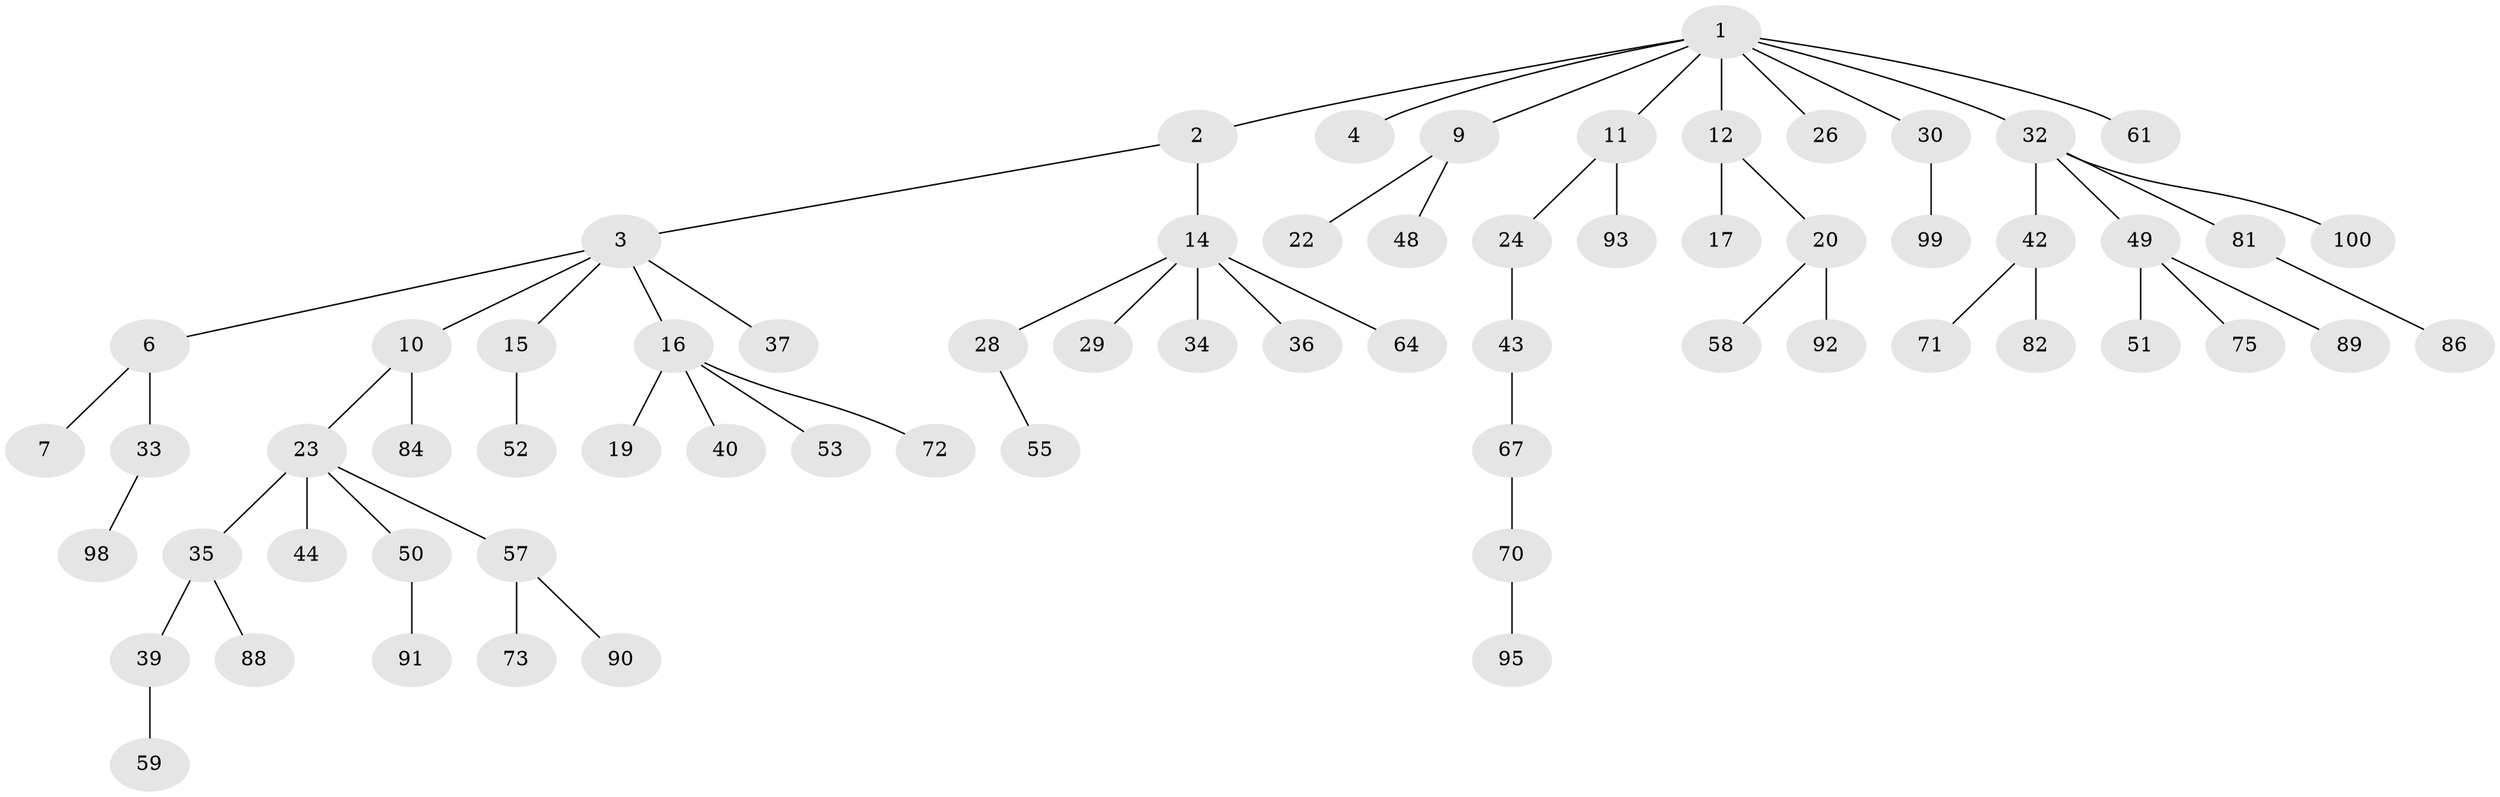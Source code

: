 // Generated by graph-tools (version 1.1) at 2025/52/02/27/25 19:52:13]
// undirected, 66 vertices, 65 edges
graph export_dot {
graph [start="1"]
  node [color=gray90,style=filled];
  1 [super="+5"];
  2 [super="+8"];
  3;
  4;
  6 [super="+25"];
  7 [super="+60"];
  9 [super="+13"];
  10;
  11 [super="+31"];
  12 [super="+21"];
  14 [super="+27"];
  15 [super="+54"];
  16 [super="+18"];
  17 [super="+63"];
  19;
  20;
  22;
  23 [super="+68"];
  24;
  26;
  28 [super="+38"];
  29;
  30 [super="+47"];
  32 [super="+46"];
  33 [super="+41"];
  34 [super="+79"];
  35 [super="+87"];
  36;
  37 [super="+80"];
  39 [super="+62"];
  40;
  42 [super="+94"];
  43;
  44 [super="+45"];
  48 [super="+56"];
  49 [super="+76"];
  50 [super="+77"];
  51;
  52;
  53;
  55 [super="+69"];
  57 [super="+74"];
  58 [super="+66"];
  59;
  61;
  64 [super="+65"];
  67;
  70 [super="+85"];
  71 [super="+78"];
  72;
  73;
  75;
  81 [super="+83"];
  82;
  84 [super="+96"];
  86;
  88 [super="+97"];
  89;
  90;
  91;
  92;
  93;
  95;
  98;
  99;
  100;
  1 -- 2;
  1 -- 4;
  1 -- 9;
  1 -- 11;
  1 -- 26;
  1 -- 32;
  1 -- 12;
  1 -- 61;
  1 -- 30;
  2 -- 3;
  2 -- 14;
  3 -- 6;
  3 -- 10;
  3 -- 15;
  3 -- 16;
  3 -- 37;
  6 -- 7;
  6 -- 33;
  9 -- 22;
  9 -- 48;
  10 -- 23;
  10 -- 84;
  11 -- 24;
  11 -- 93;
  12 -- 17;
  12 -- 20;
  14 -- 28;
  14 -- 29;
  14 -- 34;
  14 -- 64;
  14 -- 36;
  15 -- 52;
  16 -- 19;
  16 -- 53;
  16 -- 40;
  16 -- 72;
  20 -- 58;
  20 -- 92;
  23 -- 35;
  23 -- 44;
  23 -- 50;
  23 -- 57;
  24 -- 43;
  28 -- 55;
  30 -- 99;
  32 -- 42;
  32 -- 81;
  32 -- 100;
  32 -- 49;
  33 -- 98;
  35 -- 39;
  35 -- 88;
  39 -- 59;
  42 -- 71;
  42 -- 82;
  43 -- 67;
  49 -- 51;
  49 -- 75;
  49 -- 89;
  50 -- 91;
  57 -- 73;
  57 -- 90;
  67 -- 70;
  70 -- 95;
  81 -- 86;
}

